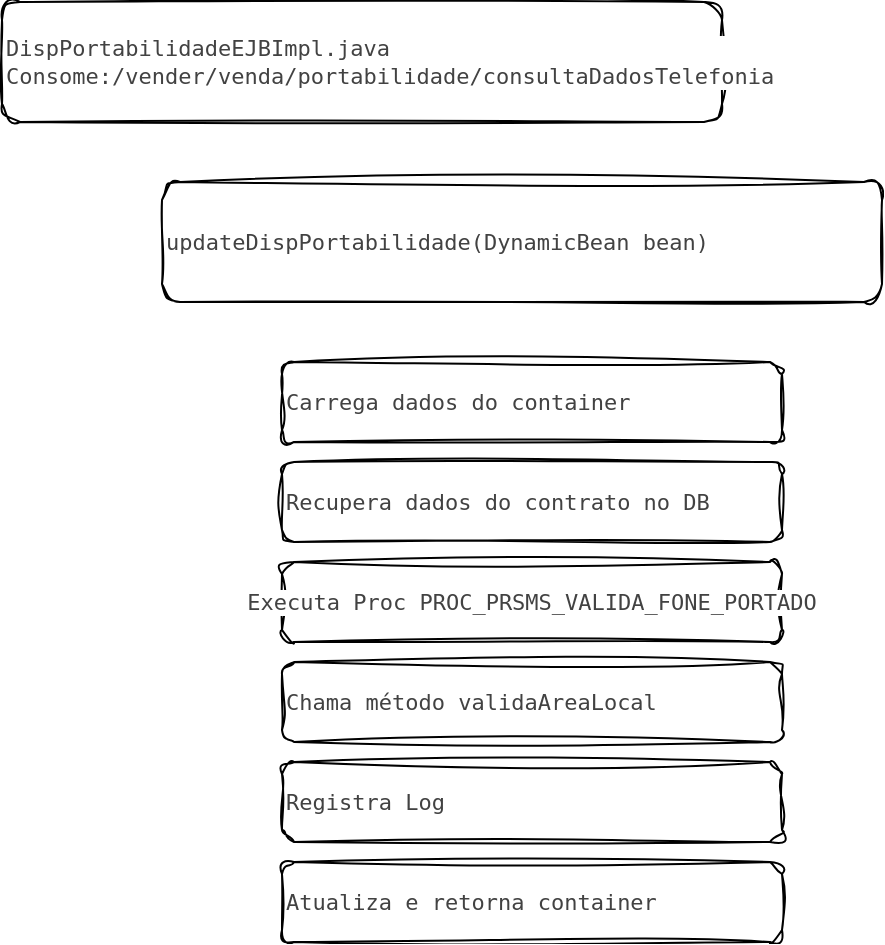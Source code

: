 <mxfile version="24.9.2">
  <diagram name="Página-1" id="NA0iOw3Dosm294sdDX1Z">
    <mxGraphModel dx="1781" dy="566" grid="1" gridSize="10" guides="1" tooltips="1" connect="1" arrows="1" fold="1" page="1" pageScale="1" pageWidth="827" pageHeight="1169" math="0" shadow="0">
      <root>
        <mxCell id="0" />
        <mxCell id="1" parent="0" />
        <mxCell id="0h3wnooJiqVJj6Soy01k-1" value="&lt;pre style=&quot;cursor: auto; user-select: text; text-wrap-mode: wrap; color: rgb(66, 66, 66); background-color: rgb(255, 255, 255);&quot; class=&quot;vC7TJ allowTextSelection&quot;&gt;DispPortabilidadeEJBImpl.java&lt;br&gt;Consome:/vender/venda/portabilidade/consultaDadosTelefonia&lt;/pre&gt;" style="rounded=1;whiteSpace=wrap;html=1;sketch=1;hachureGap=4;jiggle=2;curveFitting=1;fontFamily=Architects Daughter;fontSource=https%3A%2F%2Ffonts.googleapis.com%2Fcss%3Ffamily%3DArchitects%2BDaughter;fontSize=11;align=left;" parent="1" vertex="1">
          <mxGeometry x="-780" y="10" width="360" height="60" as="geometry" />
        </mxCell>
        <mxCell id="0h3wnooJiqVJj6Soy01k-2" value="&lt;pre style=&quot;cursor: auto; user-select: text; text-wrap-mode: wrap; color: rgb(66, 66, 66); background-color: rgb(255, 255, 255);&quot; class=&quot;vC7TJ allowTextSelection&quot;&gt;updateDispPortabilidade(DynamicBean bean)&lt;/pre&gt;" style="rounded=1;whiteSpace=wrap;html=1;sketch=1;hachureGap=4;jiggle=2;curveFitting=1;fontFamily=Architects Daughter;fontSource=https%3A%2F%2Ffonts.googleapis.com%2Fcss%3Ffamily%3DArchitects%2BDaughter;fontSize=11;align=left;" parent="1" vertex="1">
          <mxGeometry x="-700" y="100" width="360" height="60" as="geometry" />
        </mxCell>
        <mxCell id="0h3wnooJiqVJj6Soy01k-3" value="&lt;pre style=&quot;cursor: auto; user-select: text; text-wrap-mode: wrap; color: rgb(66, 66, 66); background-color: rgb(255, 255, 255);&quot; class=&quot;vC7TJ allowTextSelection&quot;&gt;Carrega dados do container&lt;/pre&gt;" style="rounded=1;whiteSpace=wrap;html=1;sketch=1;hachureGap=4;jiggle=2;curveFitting=1;fontFamily=Architects Daughter;fontSource=https%3A%2F%2Ffonts.googleapis.com%2Fcss%3Ffamily%3DArchitects%2BDaughter;fontSize=11;align=left;" parent="1" vertex="1">
          <mxGeometry x="-640" y="190" width="250" height="40" as="geometry" />
        </mxCell>
        <mxCell id="0h3wnooJiqVJj6Soy01k-4" value="&lt;pre style=&quot;cursor: auto; user-select: text; text-wrap-mode: wrap; color: rgb(66, 66, 66); background-color: rgb(255, 255, 255);&quot; class=&quot;vC7TJ allowTextSelection&quot;&gt;Recupera dados do contrato no DB&lt;/pre&gt;" style="rounded=1;whiteSpace=wrap;html=1;sketch=1;hachureGap=4;jiggle=2;curveFitting=1;fontFamily=Architects Daughter;fontSource=https%3A%2F%2Ffonts.googleapis.com%2Fcss%3Ffamily%3DArchitects%2BDaughter;fontSize=11;align=left;" parent="1" vertex="1">
          <mxGeometry x="-640" y="240" width="250" height="40" as="geometry" />
        </mxCell>
        <mxCell id="0h3wnooJiqVJj6Soy01k-5" value="&lt;pre class=&quot;vC7TJ allowTextSelection&quot; style=&quot;cursor: auto; user-select: text; text-wrap-mode: wrap; color: rgb(66, 66, 66); text-align: start; background-color: rgb(255, 255, 255);&quot;&gt;Executa Proc PROC_PRSMS_VALIDA_FONE_PORTADO&lt;/pre&gt;" style="rounded=1;whiteSpace=wrap;html=1;sketch=1;hachureGap=4;jiggle=2;curveFitting=1;fontFamily=Architects Daughter;fontSource=https%3A%2F%2Ffonts.googleapis.com%2Fcss%3Ffamily%3DArchitects%2BDaughter;fontSize=11;" parent="1" vertex="1">
          <mxGeometry x="-640" y="290" width="250" height="40" as="geometry" />
        </mxCell>
        <mxCell id="0h3wnooJiqVJj6Soy01k-6" value="&lt;pre style=&quot;cursor: auto; user-select: text; text-wrap-mode: wrap; color: rgb(66, 66, 66); background-color: rgb(255, 255, 255);&quot; class=&quot;vC7TJ allowTextSelection&quot;&gt;Chama método validaAreaLocal&lt;/pre&gt;" style="rounded=1;whiteSpace=wrap;html=1;sketch=1;hachureGap=4;jiggle=2;curveFitting=1;fontFamily=Architects Daughter;fontSource=https%3A%2F%2Ffonts.googleapis.com%2Fcss%3Ffamily%3DArchitects%2BDaughter;fontSize=11;align=left;" parent="1" vertex="1">
          <mxGeometry x="-640" y="340" width="250" height="40" as="geometry" />
        </mxCell>
        <mxCell id="BFVhAXWcCU9h6VFLly8J-1" value="&lt;pre style=&quot;cursor: auto; user-select: text; text-wrap-mode: wrap; color: rgb(66, 66, 66); background-color: rgb(255, 255, 255);&quot; class=&quot;vC7TJ allowTextSelection&quot;&gt;Registra Log&lt;/pre&gt;" style="rounded=1;whiteSpace=wrap;html=1;sketch=1;hachureGap=4;jiggle=2;curveFitting=1;fontFamily=Architects Daughter;fontSource=https%3A%2F%2Ffonts.googleapis.com%2Fcss%3Ffamily%3DArchitects%2BDaughter;fontSize=11;align=left;" vertex="1" parent="1">
          <mxGeometry x="-640" y="390" width="250" height="40" as="geometry" />
        </mxCell>
        <mxCell id="BFVhAXWcCU9h6VFLly8J-2" value="&lt;pre style=&quot;cursor: auto; user-select: text; text-wrap-mode: wrap; color: rgb(66, 66, 66); background-color: rgb(255, 255, 255);&quot; class=&quot;vC7TJ allowTextSelection&quot;&gt;Atualiza e retorna container&lt;/pre&gt;" style="rounded=1;whiteSpace=wrap;html=1;sketch=1;hachureGap=4;jiggle=2;curveFitting=1;fontFamily=Architects Daughter;fontSource=https%3A%2F%2Ffonts.googleapis.com%2Fcss%3Ffamily%3DArchitects%2BDaughter;fontSize=11;align=left;" vertex="1" parent="1">
          <mxGeometry x="-640" y="440" width="250" height="40" as="geometry" />
        </mxCell>
      </root>
    </mxGraphModel>
  </diagram>
</mxfile>
